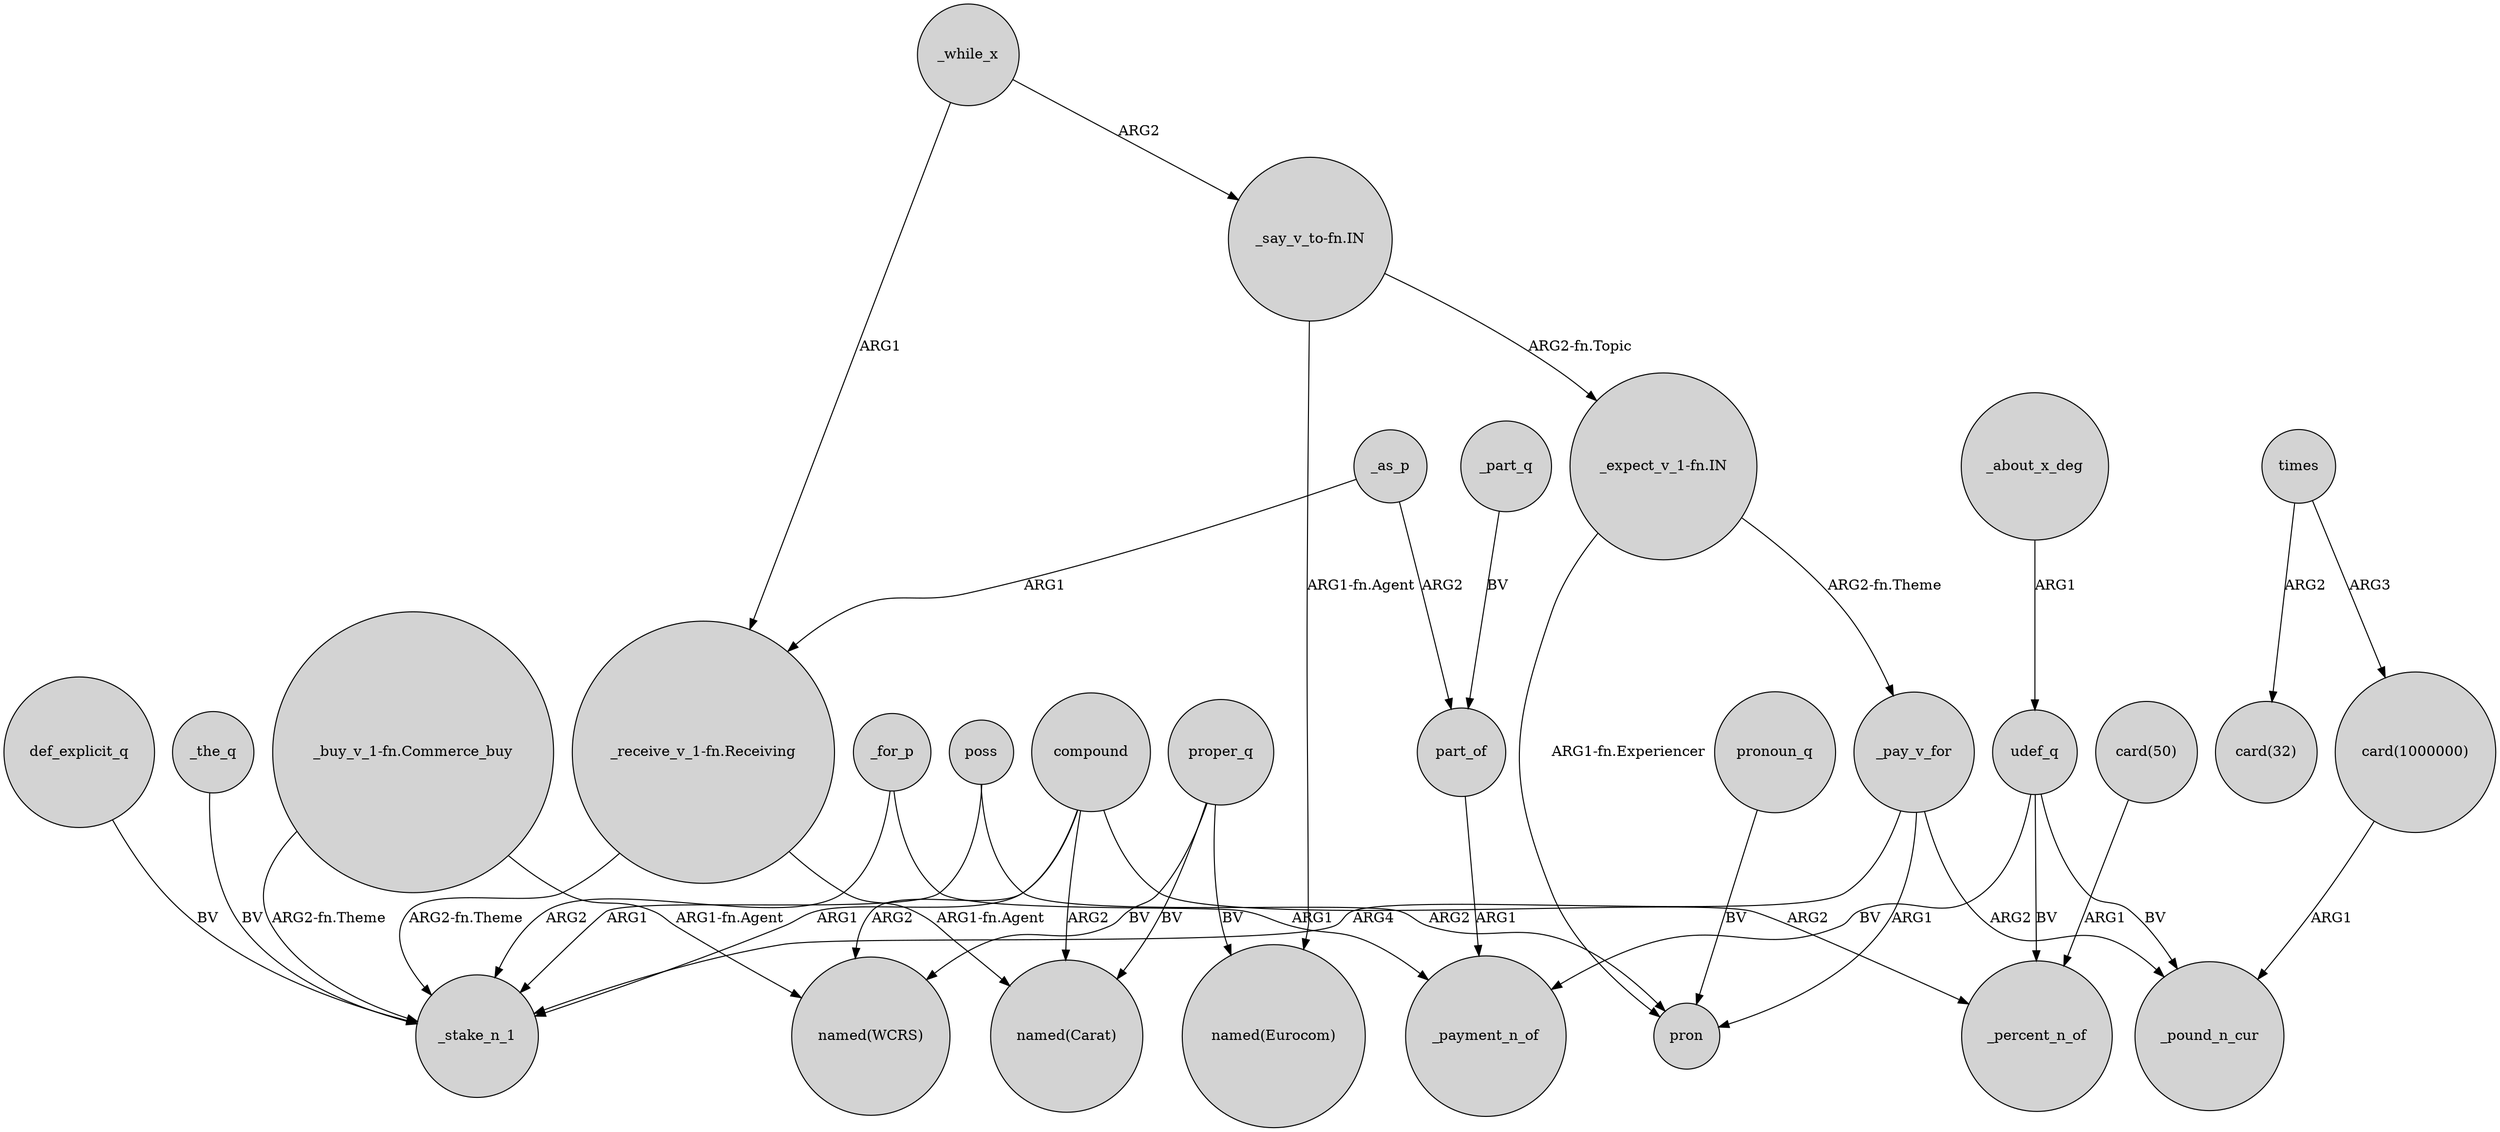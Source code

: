 digraph {
	node [shape=circle style=filled]
	_as_p -> "_receive_v_1-fn.Receiving" [label=ARG1]
	poss -> pron [label=ARG2]
	_as_p -> part_of [label=ARG2]
	_for_p -> _stake_n_1 [label=ARG2]
	compound -> "named(WCRS)" [label=ARG2]
	"card(1000000)" -> _pound_n_cur [label=ARG1]
	_while_x -> "_receive_v_1-fn.Receiving" [label=ARG1]
	proper_q -> "named(Eurocom)" [label=BV]
	proper_q -> "named(Carat)" [label=BV]
	_the_q -> _stake_n_1 [label=BV]
	udef_q -> _pound_n_cur [label=BV]
	_pay_v_for -> pron [label=ARG1]
	_about_x_deg -> udef_q [label=ARG1]
	compound -> _percent_n_of [label=ARG2]
	_pay_v_for -> _stake_n_1 [label=ARG4]
	_part_q -> part_of [label=BV]
	udef_q -> _payment_n_of [label=BV]
	_pay_v_for -> _pound_n_cur [label=ARG2]
	pronoun_q -> pron [label=BV]
	"_receive_v_1-fn.Receiving" -> _stake_n_1 [label="ARG2-fn.Theme"]
	"_buy_v_1-fn.Commerce_buy" -> "named(WCRS)" [label="ARG1-fn.Agent"]
	"card(50)" -> _percent_n_of [label=ARG1]
	times -> "card(32)" [label=ARG2]
	times -> "card(1000000)" [label=ARG3]
	poss -> _stake_n_1 [label=ARG1]
	"_buy_v_1-fn.Commerce_buy" -> _stake_n_1 [label="ARG2-fn.Theme"]
	_while_x -> "_say_v_to-fn.IN" [label=ARG2]
	"_receive_v_1-fn.Receiving" -> "named(Carat)" [label="ARG1-fn.Agent"]
	proper_q -> "named(WCRS)" [label=BV]
	_for_p -> _payment_n_of [label=ARG1]
	compound -> _stake_n_1 [label=ARG1]
	"_expect_v_1-fn.IN" -> pron [label="ARG1-fn.Experiencer"]
	"_expect_v_1-fn.IN" -> _pay_v_for [label="ARG2-fn.Theme"]
	"_say_v_to-fn.IN" -> "_expect_v_1-fn.IN" [label="ARG2-fn.Topic"]
	udef_q -> _percent_n_of [label=BV]
	part_of -> _payment_n_of [label=ARG1]
	compound -> "named(Carat)" [label=ARG2]
	"_say_v_to-fn.IN" -> "named(Eurocom)" [label="ARG1-fn.Agent"]
	def_explicit_q -> _stake_n_1 [label=BV]
}

